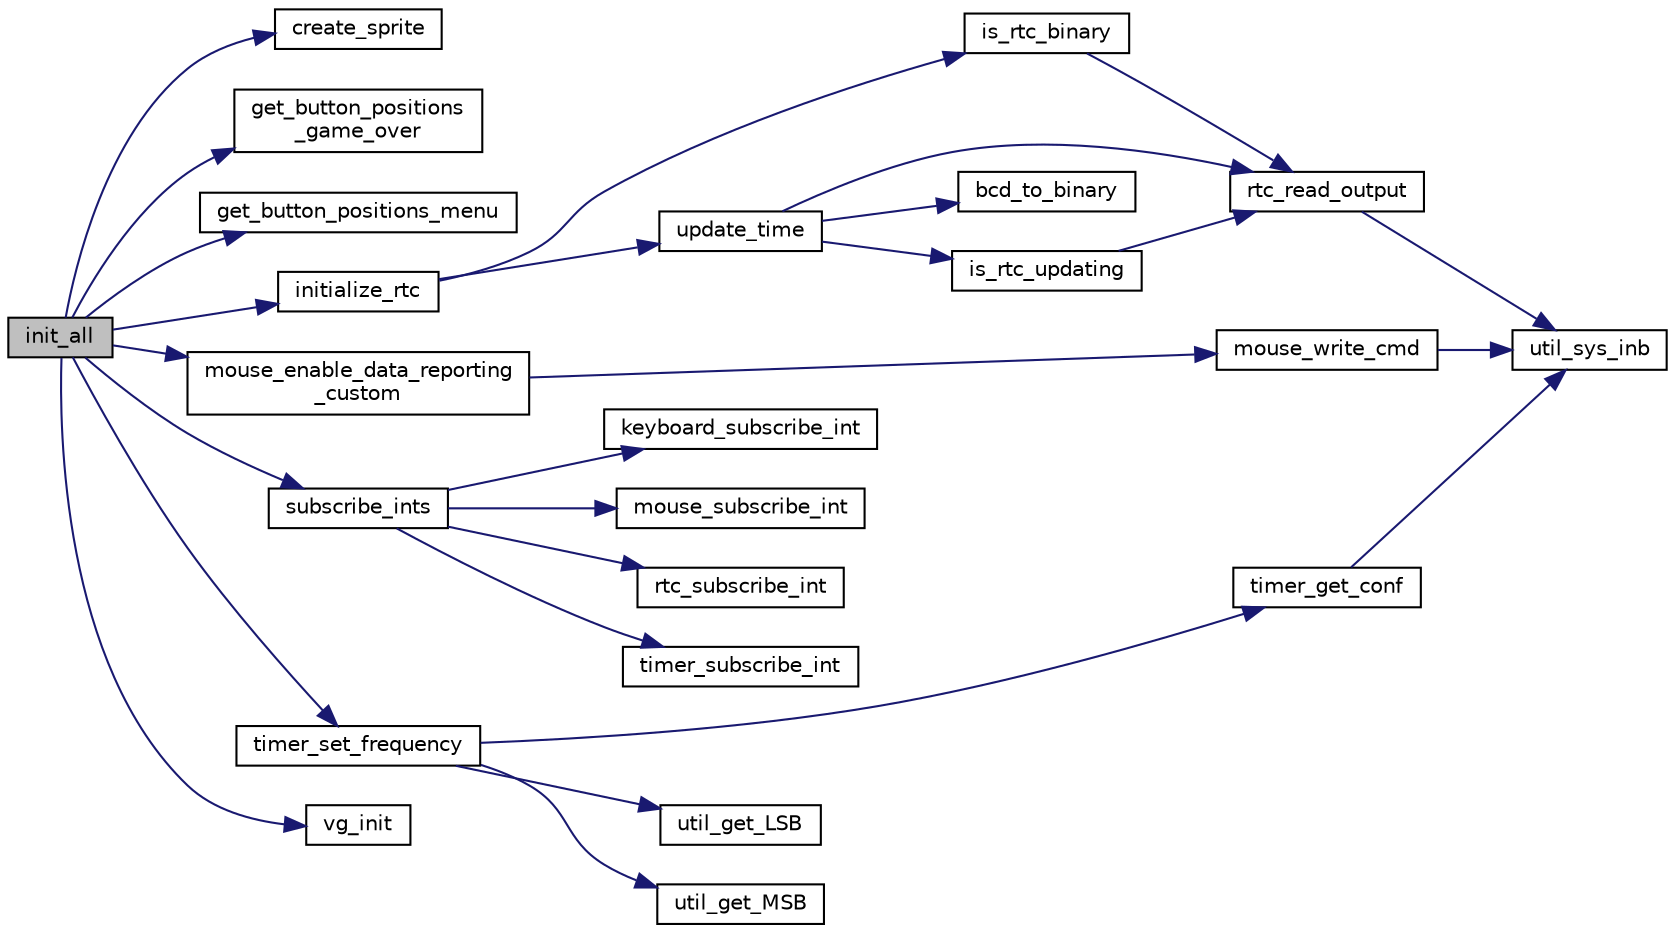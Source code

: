 digraph "init_all"
{
 // LATEX_PDF_SIZE
  edge [fontname="Helvetica",fontsize="10",labelfontname="Helvetica",labelfontsize="10"];
  node [fontname="Helvetica",fontsize="10",shape=record];
  rankdir="LR";
  Node1 [label="init_all",height=0.2,width=0.4,color="black", fillcolor="grey75", style="filled", fontcolor="black",tooltip="Simultaniously intializes all the sprites, video card, RTC (real-time clock) and calls subscribe_ints..."];
  Node1 -> Node2 [color="midnightblue",fontsize="10",style="solid",fontname="Helvetica"];
  Node2 [label="create_sprite",height=0.2,width=0.4,color="black", fillcolor="white", style="filled",URL="$video__gr_8c.html#a20ccceb0d4cecbd20cef28aeed6c4f9c",tooltip="Builds a sprite from a given xpm. The image is loaded in 32 bit color mode."];
  Node1 -> Node3 [color="midnightblue",fontsize="10",style="solid",fontname="Helvetica"];
  Node3 [label="get_button_positions\l_game_over",height=0.2,width=0.4,color="black", fillcolor="white", style="filled",URL="$gameover_8c.html#a2c2b4fb4d341c2a1e70093067fa1674f",tooltip=" "];
  Node1 -> Node4 [color="midnightblue",fontsize="10",style="solid",fontname="Helvetica"];
  Node4 [label="get_button_positions_menu",height=0.2,width=0.4,color="black", fillcolor="white", style="filled",URL="$menu_8c.html#a6ac9117a3fdb8f422adf8334c7c8776b",tooltip="Gets the positions of the buttons in the main menu."];
  Node1 -> Node5 [color="midnightblue",fontsize="10",style="solid",fontname="Helvetica"];
  Node5 [label="initialize_rtc",height=0.2,width=0.4,color="black", fillcolor="white", style="filled",URL="$rtc_8c.html#a28fec729790b3a38760bd204285eb444",tooltip="Initializes the rtc, either in binary or BCD mode."];
  Node5 -> Node6 [color="midnightblue",fontsize="10",style="solid",fontname="Helvetica"];
  Node6 [label="is_rtc_binary",height=0.2,width=0.4,color="black", fillcolor="white", style="filled",URL="$rtc_8c.html#a2c794c9d296283705c1e6397f4d08ca7",tooltip="Checks if the RTC is in binary mode."];
  Node6 -> Node7 [color="midnightblue",fontsize="10",style="solid",fontname="Helvetica"];
  Node7 [label="rtc_read_output",height=0.2,width=0.4,color="black", fillcolor="white", style="filled",URL="$rtc_8c.html#a3e32c0dba9d7ff02d8181a59b6531929",tooltip="Reads the output of the RTC."];
  Node7 -> Node8 [color="midnightblue",fontsize="10",style="solid",fontname="Helvetica"];
  Node8 [label="util_sys_inb",height=0.2,width=0.4,color="black", fillcolor="white", style="filled",URL="$utils_8c.html#a79a031a8611f5b2d6afa4158e92b0fb4",tooltip=" "];
  Node5 -> Node9 [color="midnightblue",fontsize="10",style="solid",fontname="Helvetica"];
  Node9 [label="update_time",height=0.2,width=0.4,color="black", fillcolor="white", style="filled",URL="$rtc_8c.html#aba1881e31984e15eee882c2de63db817",tooltip="Updates de RTC with the current time. The time_info struct is updated with the current time."];
  Node9 -> Node10 [color="midnightblue",fontsize="10",style="solid",fontname="Helvetica"];
  Node10 [label="bcd_to_binary",height=0.2,width=0.4,color="black", fillcolor="white", style="filled",URL="$rtc_8c.html#ac0ff03e92507402be4d3a2b2416a86cb",tooltip="Converts a BCD number to binary."];
  Node9 -> Node11 [color="midnightblue",fontsize="10",style="solid",fontname="Helvetica"];
  Node11 [label="is_rtc_updating",height=0.2,width=0.4,color="black", fillcolor="white", style="filled",URL="$rtc_8c.html#af094cb0c2bdfce604764ad8fe8764d6f",tooltip="Checks if the RTC is updating."];
  Node11 -> Node7 [color="midnightblue",fontsize="10",style="solid",fontname="Helvetica"];
  Node9 -> Node7 [color="midnightblue",fontsize="10",style="solid",fontname="Helvetica"];
  Node1 -> Node12 [color="midnightblue",fontsize="10",style="solid",fontname="Helvetica"];
  Node12 [label="mouse_enable_data_reporting\l_custom",height=0.2,width=0.4,color="black", fillcolor="white", style="filled",URL="$keyboard_8c.html#a3c4e368c416224abdef4276beb3ef7e4",tooltip="Enables mouse data reporting."];
  Node12 -> Node13 [color="midnightblue",fontsize="10",style="solid",fontname="Helvetica"];
  Node13 [label="mouse_write_cmd",height=0.2,width=0.4,color="black", fillcolor="white", style="filled",URL="$keyboard_8c.html#a91645500b25625f9eb6cf975453ebce7",tooltip="Writes a command to the mouse."];
  Node13 -> Node8 [color="midnightblue",fontsize="10",style="solid",fontname="Helvetica"];
  Node1 -> Node14 [color="midnightblue",fontsize="10",style="solid",fontname="Helvetica"];
  Node14 [label="subscribe_ints",height=0.2,width=0.4,color="black", fillcolor="white", style="filled",URL="$manager_8c.html#a55858d6bcf226bd80e890920bb8c90e1",tooltip="Simultaniously subscribes to all interrupts."];
  Node14 -> Node15 [color="midnightblue",fontsize="10",style="solid",fontname="Helvetica"];
  Node15 [label="keyboard_subscribe_int",height=0.2,width=0.4,color="black", fillcolor="white", style="filled",URL="$keyboard_8c.html#a8eee4d0a15beada731a514481b5ad4bf",tooltip="Subscribes and enables keyboard interrupts."];
  Node14 -> Node16 [color="midnightblue",fontsize="10",style="solid",fontname="Helvetica"];
  Node16 [label="mouse_subscribe_int",height=0.2,width=0.4,color="black", fillcolor="white", style="filled",URL="$keyboard_8c.html#a20285aed4b3ef45812cd967532dd09db",tooltip="Subscribes and enables mouse interrupts."];
  Node14 -> Node17 [color="midnightblue",fontsize="10",style="solid",fontname="Helvetica"];
  Node17 [label="rtc_subscribe_int",height=0.2,width=0.4,color="black", fillcolor="white", style="filled",URL="$rtc_8c.html#a5171a9c0f54940fe60f7500896afcc86",tooltip="Subscribes and enables RTC interrupts."];
  Node14 -> Node18 [color="midnightblue",fontsize="10",style="solid",fontname="Helvetica"];
  Node18 [label="timer_subscribe_int",height=0.2,width=0.4,color="black", fillcolor="white", style="filled",URL="$timer_8c.html#ac57a7e1140a7e00ad95ac5488d2a671b",tooltip="Subscribes and enables Timer 0 interrupts."];
  Node1 -> Node19 [color="midnightblue",fontsize="10",style="solid",fontname="Helvetica"];
  Node19 [label="timer_set_frequency",height=0.2,width=0.4,color="black", fillcolor="white", style="filled",URL="$timer_8c.html#af2c04fa8e97ffa748fd3f612886a92a7",tooltip="Changes the operating frequency of a timer."];
  Node19 -> Node20 [color="midnightblue",fontsize="10",style="solid",fontname="Helvetica"];
  Node20 [label="timer_get_conf",height=0.2,width=0.4,color="black", fillcolor="white", style="filled",URL="$timer_8c.html#a703c60b40c8c49607d6ecb6fef82d27a",tooltip="Reads the input timer configuration via read-back command."];
  Node20 -> Node8 [color="midnightblue",fontsize="10",style="solid",fontname="Helvetica"];
  Node19 -> Node21 [color="midnightblue",fontsize="10",style="solid",fontname="Helvetica"];
  Node21 [label="util_get_LSB",height=0.2,width=0.4,color="black", fillcolor="white", style="filled",URL="$utils_8c.html#a81621440b3d65680979425e39aa8c789",tooltip=" "];
  Node19 -> Node22 [color="midnightblue",fontsize="10",style="solid",fontname="Helvetica"];
  Node22 [label="util_get_MSB",height=0.2,width=0.4,color="black", fillcolor="white", style="filled",URL="$utils_8c.html#a6a880076cd2ec468834438b6e0c58836",tooltip=" "];
  Node1 -> Node23 [color="midnightblue",fontsize="10",style="solid",fontname="Helvetica"];
  Node23 [label="vg_init",height=0.2,width=0.4,color="black", fillcolor="white", style="filled",URL="$video__gr_8c.html#aa6c1ff5024cd4d15e476bce487584daa",tooltip="Initializes the video module in the specified mode."];
}
